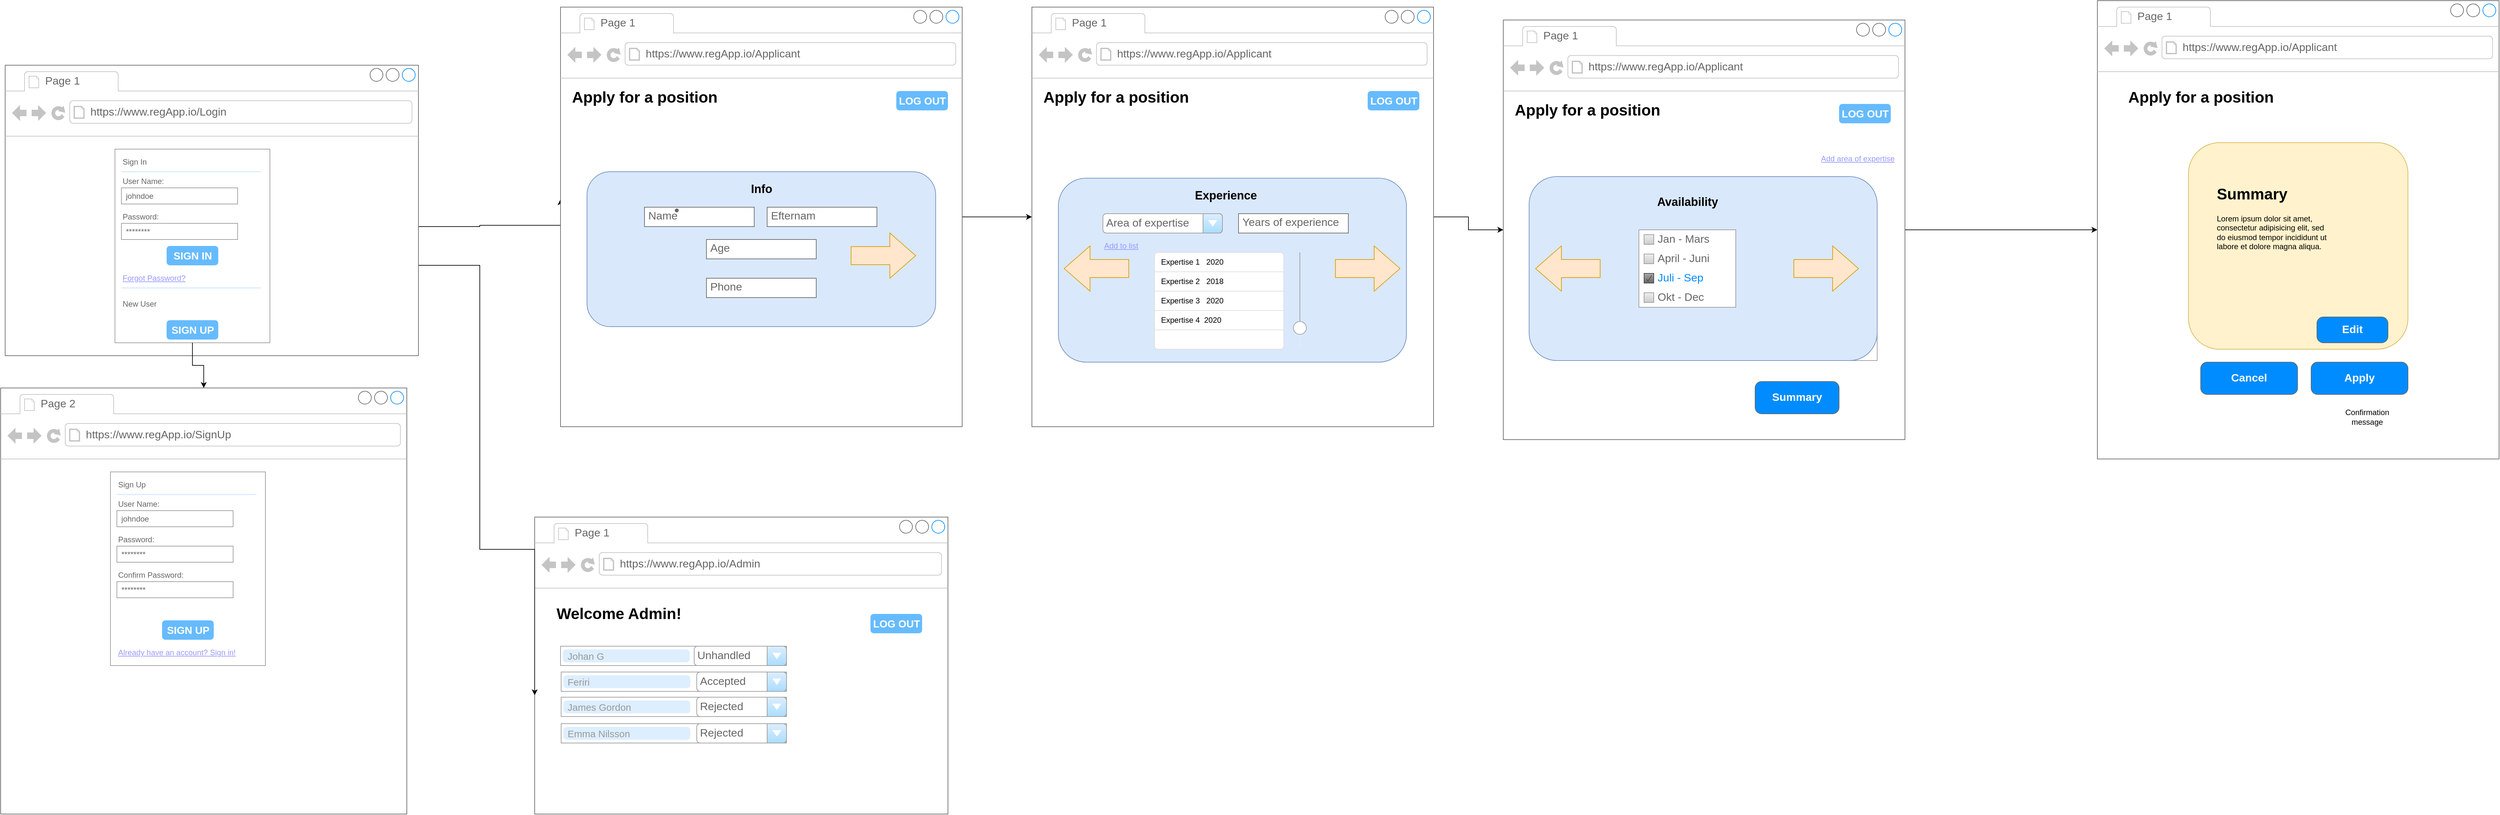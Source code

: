 <mxfile version="20.8.20" type="github">
  <diagram name="Sida-1" id="kPzA5vPGDyIlWqKKxrf5">
    <mxGraphModel dx="930" dy="543" grid="1" gridSize="10" guides="1" tooltips="1" connect="1" arrows="1" fold="1" page="1" pageScale="1" pageWidth="827" pageHeight="1169" math="0" shadow="0">
      <root>
        <mxCell id="0" />
        <mxCell id="1" parent="0" />
        <mxCell id="7shptAwFYSbdW4jlvjq1-17" value="" style="strokeWidth=1;shadow=0;dashed=0;align=center;html=1;shape=mxgraph.mockup.containers.browserWindow;rSize=0;strokeColor=#666666;strokeColor2=#008cff;strokeColor3=#c4c4c4;mainText=,;recursiveResize=0;" parent="1" vertex="1">
          <mxGeometry x="930" y="890" width="640" height="460" as="geometry" />
        </mxCell>
        <mxCell id="7shptAwFYSbdW4jlvjq1-18" value="Page 1" style="strokeWidth=1;shadow=0;dashed=0;align=center;html=1;shape=mxgraph.mockup.containers.anchor;fontSize=17;fontColor=#666666;align=left;" parent="7shptAwFYSbdW4jlvjq1-17" vertex="1">
          <mxGeometry x="60" y="12" width="110" height="26" as="geometry" />
        </mxCell>
        <mxCell id="7shptAwFYSbdW4jlvjq1-19" value="https://www.regApp.io/Admin" style="strokeWidth=1;shadow=0;dashed=0;align=center;html=1;shape=mxgraph.mockup.containers.anchor;rSize=0;fontSize=17;fontColor=#666666;align=left;" parent="7shptAwFYSbdW4jlvjq1-17" vertex="1">
          <mxGeometry x="130" y="60" width="250" height="26" as="geometry" />
        </mxCell>
        <mxCell id="hqLiml1cZPk9ldFR3-xz-154" value="LOG OUT" style="strokeWidth=1;shadow=0;dashed=0;align=center;html=1;shape=mxgraph.mockup.forms.rrect;rSize=5;strokeColor=none;fontColor=#ffffff;fillColor=#66bbff;fontSize=16;fontStyle=1;" parent="7shptAwFYSbdW4jlvjq1-17" vertex="1">
          <mxGeometry x="520.0" y="150" width="80" height="30" as="geometry" />
        </mxCell>
        <mxCell id="hqLiml1cZPk9ldFR3-xz-155" value="Welcome Admin!" style="text;strokeColor=none;fillColor=none;html=1;fontSize=24;fontStyle=1;verticalAlign=middle;align=center;" parent="7shptAwFYSbdW4jlvjq1-17" vertex="1">
          <mxGeometry x="80" y="130" width="100" height="40" as="geometry" />
        </mxCell>
        <mxCell id="hqLiml1cZPk9ldFR3-xz-159" value="" style="strokeWidth=1;shadow=0;dashed=0;align=center;html=1;shape=mxgraph.mockup.misc.rrect;rSize=0;strokeColor=#999999;fillColor=#ffffff;fontSize=18;" parent="7shptAwFYSbdW4jlvjq1-17" vertex="1">
          <mxGeometry x="40" y="200" width="350" height="30" as="geometry" />
        </mxCell>
        <mxCell id="hqLiml1cZPk9ldFR3-xz-160" value="Johan G" style="strokeWidth=1;shadow=0;dashed=0;align=center;html=1;shape=mxgraph.mockup.misc.rrect;rSize=5;strokeColor=none;fontSize=15;fontColor=#999999;fillColor=#ddeeff;align=left;spacingLeft=5;" parent="hqLiml1cZPk9ldFR3-xz-159" vertex="1">
          <mxGeometry x="3.5" y="5" width="196.5" height="20" as="geometry" />
        </mxCell>
        <mxCell id="hqLiml1cZPk9ldFR3-xz-163" value="" style="strokeWidth=1;shadow=0;dashed=0;align=center;html=1;shape=mxgraph.mockup.misc.anchor;fontSize=18;" parent="hqLiml1cZPk9ldFR3-xz-159" vertex="1">
          <mxGeometry x="346.5" y="15" as="geometry" />
        </mxCell>
        <mxCell id="hqLiml1cZPk9ldFR3-xz-165" value="" style="strokeWidth=1;shadow=0;dashed=0;align=center;html=1;shape=mxgraph.mockup.misc.anchor;fontSize=18;" parent="hqLiml1cZPk9ldFR3-xz-159" vertex="1">
          <mxGeometry x="325.5" y="15" as="geometry" />
        </mxCell>
        <mxCell id="B25SkYMvyldKzZaYeinG-1" value="Unhandled" style="strokeWidth=1;shadow=0;dashed=0;align=center;html=1;shape=mxgraph.mockup.forms.comboBox;strokeColor=#999999;fillColor=#ddeeff;align=left;fillColor2=#aaddff;mainText=;fontColor=#666666;fontSize=17;spacingLeft=3;" parent="hqLiml1cZPk9ldFR3-xz-159" vertex="1">
          <mxGeometry x="207" width="143" height="30" as="geometry" />
        </mxCell>
        <mxCell id="hqLiml1cZPk9ldFR3-xz-167" value="" style="strokeWidth=1;shadow=0;dashed=0;align=center;html=1;shape=mxgraph.mockup.misc.rrect;rSize=0;strokeColor=#999999;fillColor=#ffffff;fontSize=18;" parent="7shptAwFYSbdW4jlvjq1-17" vertex="1">
          <mxGeometry x="41" y="240" width="349" height="30" as="geometry" />
        </mxCell>
        <mxCell id="hqLiml1cZPk9ldFR3-xz-168" value="Feriri" style="strokeWidth=1;shadow=0;dashed=0;align=center;html=1;shape=mxgraph.mockup.misc.rrect;rSize=5;strokeColor=none;fontSize=15;fontColor=#999999;fillColor=#ddeeff;align=left;spacingLeft=5;" parent="hqLiml1cZPk9ldFR3-xz-167" vertex="1">
          <mxGeometry x="3.49" y="5" width="196.51" height="20" as="geometry" />
        </mxCell>
        <mxCell id="hqLiml1cZPk9ldFR3-xz-171" value="" style="strokeWidth=1;shadow=0;dashed=0;align=center;html=1;shape=mxgraph.mockup.misc.anchor;fontSize=18;" parent="hqLiml1cZPk9ldFR3-xz-167" vertex="1">
          <mxGeometry x="345.51" y="15" as="geometry" />
        </mxCell>
        <mxCell id="hqLiml1cZPk9ldFR3-xz-173" value="" style="strokeWidth=1;shadow=0;dashed=0;align=center;html=1;shape=mxgraph.mockup.misc.anchor;fontSize=18;" parent="hqLiml1cZPk9ldFR3-xz-167" vertex="1">
          <mxGeometry x="324.57" y="15" as="geometry" />
        </mxCell>
        <mxCell id="B25SkYMvyldKzZaYeinG-2" value="Accepted" style="strokeWidth=1;shadow=0;dashed=0;align=center;html=1;shape=mxgraph.mockup.forms.comboBox;strokeColor=#999999;fillColor=#ddeeff;align=left;fillColor2=#aaddff;mainText=;fontColor=#666666;fontSize=17;spacingLeft=3;" parent="hqLiml1cZPk9ldFR3-xz-167" vertex="1">
          <mxGeometry x="210" width="139" height="30" as="geometry" />
        </mxCell>
        <mxCell id="B25SkYMvyldKzZaYeinG-4" value="" style="strokeWidth=1;shadow=0;dashed=0;align=center;html=1;shape=mxgraph.mockup.misc.rrect;rSize=0;strokeColor=#999999;fillColor=#ffffff;fontSize=18;" parent="7shptAwFYSbdW4jlvjq1-17" vertex="1">
          <mxGeometry x="41" y="279" width="349" height="30" as="geometry" />
        </mxCell>
        <mxCell id="B25SkYMvyldKzZaYeinG-5" value="James Gordon" style="strokeWidth=1;shadow=0;dashed=0;align=center;html=1;shape=mxgraph.mockup.misc.rrect;rSize=5;strokeColor=none;fontSize=15;fontColor=#999999;fillColor=#ddeeff;align=left;spacingLeft=5;" parent="B25SkYMvyldKzZaYeinG-4" vertex="1">
          <mxGeometry x="3.49" y="5" width="196.51" height="20" as="geometry" />
        </mxCell>
        <mxCell id="B25SkYMvyldKzZaYeinG-6" value="" style="strokeWidth=1;shadow=0;dashed=0;align=center;html=1;shape=mxgraph.mockup.misc.anchor;fontSize=18;" parent="B25SkYMvyldKzZaYeinG-4" vertex="1">
          <mxGeometry x="345.51" y="15" as="geometry" />
        </mxCell>
        <mxCell id="B25SkYMvyldKzZaYeinG-7" value="" style="strokeWidth=1;shadow=0;dashed=0;align=center;html=1;shape=mxgraph.mockup.misc.anchor;fontSize=18;" parent="B25SkYMvyldKzZaYeinG-4" vertex="1">
          <mxGeometry x="324.57" y="15" as="geometry" />
        </mxCell>
        <mxCell id="B25SkYMvyldKzZaYeinG-8" value="Rejected" style="strokeWidth=1;shadow=0;dashed=0;align=center;html=1;shape=mxgraph.mockup.forms.comboBox;strokeColor=#999999;fillColor=#ddeeff;align=left;fillColor2=#aaddff;mainText=;fontColor=#666666;fontSize=17;spacingLeft=3;" parent="B25SkYMvyldKzZaYeinG-4" vertex="1">
          <mxGeometry x="210" width="139" height="30" as="geometry" />
        </mxCell>
        <mxCell id="B25SkYMvyldKzZaYeinG-9" value="" style="strokeWidth=1;shadow=0;dashed=0;align=center;html=1;shape=mxgraph.mockup.misc.rrect;rSize=0;strokeColor=#999999;fillColor=#ffffff;fontSize=18;" parent="7shptAwFYSbdW4jlvjq1-17" vertex="1">
          <mxGeometry x="41" y="320" width="349" height="30" as="geometry" />
        </mxCell>
        <mxCell id="B25SkYMvyldKzZaYeinG-10" value="Emma Nilsson" style="strokeWidth=1;shadow=0;dashed=0;align=center;html=1;shape=mxgraph.mockup.misc.rrect;rSize=5;strokeColor=none;fontSize=15;fontColor=#999999;fillColor=#ddeeff;align=left;spacingLeft=5;" parent="B25SkYMvyldKzZaYeinG-9" vertex="1">
          <mxGeometry x="3.49" y="5" width="196.51" height="20" as="geometry" />
        </mxCell>
        <mxCell id="B25SkYMvyldKzZaYeinG-11" value="" style="strokeWidth=1;shadow=0;dashed=0;align=center;html=1;shape=mxgraph.mockup.misc.anchor;fontSize=18;" parent="B25SkYMvyldKzZaYeinG-9" vertex="1">
          <mxGeometry x="345.51" y="15" as="geometry" />
        </mxCell>
        <mxCell id="B25SkYMvyldKzZaYeinG-12" value="" style="strokeWidth=1;shadow=0;dashed=0;align=center;html=1;shape=mxgraph.mockup.misc.anchor;fontSize=18;" parent="B25SkYMvyldKzZaYeinG-9" vertex="1">
          <mxGeometry x="324.57" y="15" as="geometry" />
        </mxCell>
        <mxCell id="B25SkYMvyldKzZaYeinG-13" value="Rejected" style="strokeWidth=1;shadow=0;dashed=0;align=center;html=1;shape=mxgraph.mockup.forms.comboBox;strokeColor=#999999;fillColor=#ddeeff;align=left;fillColor2=#aaddff;mainText=;fontColor=#666666;fontSize=17;spacingLeft=3;" parent="B25SkYMvyldKzZaYeinG-9" vertex="1">
          <mxGeometry x="210" width="139" height="30" as="geometry" />
        </mxCell>
        <mxCell id="7shptAwFYSbdW4jlvjq1-21" value="" style="edgeStyle=orthogonalEdgeStyle;rounded=0;orthogonalLoop=1;jettySize=auto;html=1;entryX=0;entryY=0.6;entryDx=0;entryDy=0;entryPerimeter=0;" parent="1" source="BnUvvNfdKLv91Dd7iQGs-1" target="7shptAwFYSbdW4jlvjq1-17" edge="1">
          <mxGeometry relative="1" as="geometry">
            <Array as="points">
              <mxPoint x="845" y="500" />
              <mxPoint x="845" y="940" />
            </Array>
          </mxGeometry>
        </mxCell>
        <mxCell id="7shptAwFYSbdW4jlvjq1-24" value="" style="edgeStyle=orthogonalEdgeStyle;rounded=0;orthogonalLoop=1;jettySize=auto;html=1;entryX=0;entryY=0.458;entryDx=0;entryDy=0;entryPerimeter=0;" parent="1" source="BnUvvNfdKLv91Dd7iQGs-1" target="7shptAwFYSbdW4jlvjq1-3" edge="1">
          <mxGeometry relative="1" as="geometry">
            <mxPoint x="964" y="657" as="targetPoint" />
            <Array as="points">
              <mxPoint x="845" y="440" />
              <mxPoint x="845" y="438" />
            </Array>
          </mxGeometry>
        </mxCell>
        <mxCell id="BnUvvNfdKLv91Dd7iQGs-1" value="" style="strokeWidth=1;shadow=0;dashed=0;align=center;html=1;shape=mxgraph.mockup.containers.browserWindow;rSize=0;strokeColor=#666666;strokeColor2=#008cff;strokeColor3=#c4c4c4;mainText=,;recursiveResize=0;" parent="1" vertex="1">
          <mxGeometry x="110" y="190" width="640" height="450" as="geometry" />
        </mxCell>
        <mxCell id="BnUvvNfdKLv91Dd7iQGs-2" value="Page 1" style="strokeWidth=1;shadow=0;dashed=0;align=center;html=1;shape=mxgraph.mockup.containers.anchor;fontSize=17;fontColor=#666666;align=left;" parent="BnUvvNfdKLv91Dd7iQGs-1" vertex="1">
          <mxGeometry x="60" y="12" width="110" height="26" as="geometry" />
        </mxCell>
        <mxCell id="BnUvvNfdKLv91Dd7iQGs-3" value="https://www.regApp.io/Login" style="strokeWidth=1;shadow=0;dashed=0;align=center;html=1;shape=mxgraph.mockup.containers.anchor;rSize=0;fontSize=17;fontColor=#666666;align=left;" parent="BnUvvNfdKLv91Dd7iQGs-1" vertex="1">
          <mxGeometry x="130" y="60" width="250" height="26" as="geometry" />
        </mxCell>
        <mxCell id="mrO0CaeoB24Xe4PspME4-4" value="" style="strokeWidth=1;shadow=0;dashed=0;align=center;html=1;shape=mxgraph.mockup.forms.rrect;rSize=0;strokeColor=#999999;fillColor=#ffffff;" parent="BnUvvNfdKLv91Dd7iQGs-1" vertex="1">
          <mxGeometry x="170" y="130" width="240" height="300" as="geometry" />
        </mxCell>
        <mxCell id="mrO0CaeoB24Xe4PspME4-5" value="Sign In" style="strokeWidth=1;shadow=0;dashed=0;align=center;html=1;shape=mxgraph.mockup.forms.anchor;fontSize=12;fontColor=#666666;align=left;resizeWidth=1;spacingLeft=0;" parent="mrO0CaeoB24Xe4PspME4-4" vertex="1">
          <mxGeometry width="120.0" height="20" relative="1" as="geometry">
            <mxPoint x="10" y="10" as="offset" />
          </mxGeometry>
        </mxCell>
        <mxCell id="mrO0CaeoB24Xe4PspME4-6" value="" style="shape=line;strokeColor=#ddeeff;strokeWidth=2;html=1;resizeWidth=1;" parent="mrO0CaeoB24Xe4PspME4-4" vertex="1">
          <mxGeometry width="216.0" height="10" relative="1" as="geometry">
            <mxPoint x="10" y="30" as="offset" />
          </mxGeometry>
        </mxCell>
        <mxCell id="mrO0CaeoB24Xe4PspME4-7" value="User Name:" style="strokeWidth=1;shadow=0;dashed=0;align=center;html=1;shape=mxgraph.mockup.forms.anchor;fontSize=12;fontColor=#666666;align=left;resizeWidth=1;spacingLeft=0;" parent="mrO0CaeoB24Xe4PspME4-4" vertex="1">
          <mxGeometry width="120.0" height="20" relative="1" as="geometry">
            <mxPoint x="10" y="40" as="offset" />
          </mxGeometry>
        </mxCell>
        <mxCell id="mrO0CaeoB24Xe4PspME4-8" value="johndoe" style="strokeWidth=1;shadow=0;dashed=0;align=center;html=1;shape=mxgraph.mockup.forms.rrect;rSize=0;strokeColor=#999999;fontColor=#666666;align=left;spacingLeft=5;resizeWidth=1;" parent="mrO0CaeoB24Xe4PspME4-4" vertex="1">
          <mxGeometry width="180.0" height="25" relative="1" as="geometry">
            <mxPoint x="10" y="60" as="offset" />
          </mxGeometry>
        </mxCell>
        <mxCell id="mrO0CaeoB24Xe4PspME4-9" value="Password:" style="strokeWidth=1;shadow=0;dashed=0;align=center;html=1;shape=mxgraph.mockup.forms.anchor;fontSize=12;fontColor=#666666;align=left;resizeWidth=1;spacingLeft=0;" parent="mrO0CaeoB24Xe4PspME4-4" vertex="1">
          <mxGeometry width="120.0" height="20" relative="1" as="geometry">
            <mxPoint x="10" y="95" as="offset" />
          </mxGeometry>
        </mxCell>
        <mxCell id="mrO0CaeoB24Xe4PspME4-10" value="********" style="strokeWidth=1;shadow=0;dashed=0;align=center;html=1;shape=mxgraph.mockup.forms.rrect;rSize=0;strokeColor=#999999;fontColor=#666666;align=left;spacingLeft=5;resizeWidth=1;" parent="mrO0CaeoB24Xe4PspME4-4" vertex="1">
          <mxGeometry width="180.0" height="25" relative="1" as="geometry">
            <mxPoint x="10" y="115" as="offset" />
          </mxGeometry>
        </mxCell>
        <mxCell id="mrO0CaeoB24Xe4PspME4-11" value="SIGN IN" style="strokeWidth=1;shadow=0;dashed=0;align=center;html=1;shape=mxgraph.mockup.forms.rrect;rSize=5;strokeColor=none;fontColor=#ffffff;fillColor=#66bbff;fontSize=16;fontStyle=1;" parent="mrO0CaeoB24Xe4PspME4-4" vertex="1">
          <mxGeometry y="1" width="80" height="30" relative="1" as="geometry">
            <mxPoint x="80" y="-150" as="offset" />
          </mxGeometry>
        </mxCell>
        <mxCell id="mrO0CaeoB24Xe4PspME4-12" value="Forgot Password?" style="strokeWidth=1;shadow=0;dashed=0;align=center;html=1;shape=mxgraph.mockup.forms.anchor;fontSize=12;fontColor=#9999ff;align=left;spacingLeft=0;fontStyle=4;resizeWidth=1;" parent="mrO0CaeoB24Xe4PspME4-4" vertex="1">
          <mxGeometry y="1" width="180.0" height="20" relative="1" as="geometry">
            <mxPoint x="10" y="-110" as="offset" />
          </mxGeometry>
        </mxCell>
        <mxCell id="mrO0CaeoB24Xe4PspME4-13" value="" style="shape=line;strokeColor=#ddeeff;strokeWidth=2;html=1;resizeWidth=1;" parent="mrO0CaeoB24Xe4PspME4-4" vertex="1">
          <mxGeometry y="1" width="216.0" height="10" relative="1" as="geometry">
            <mxPoint x="10" y="-90" as="offset" />
          </mxGeometry>
        </mxCell>
        <mxCell id="mrO0CaeoB24Xe4PspME4-14" value="New User" style="strokeWidth=1;shadow=0;dashed=0;align=center;html=1;shape=mxgraph.mockup.forms.anchor;fontSize=12;fontColor=#666666;align=left;spacingLeft=0;resizeWidth=1;" parent="mrO0CaeoB24Xe4PspME4-4" vertex="1">
          <mxGeometry y="1" width="180.0" height="20" relative="1" as="geometry">
            <mxPoint x="10" y="-70" as="offset" />
          </mxGeometry>
        </mxCell>
        <mxCell id="mrO0CaeoB24Xe4PspME4-15" value="SIGN UP" style="strokeWidth=1;shadow=0;dashed=0;align=center;html=1;shape=mxgraph.mockup.forms.rrect;rSize=5;strokeColor=none;fontColor=#ffffff;fillColor=#66bbff;fontSize=16;fontStyle=1;" parent="mrO0CaeoB24Xe4PspME4-4" vertex="1">
          <mxGeometry y="1" width="80" height="30" relative="1" as="geometry">
            <mxPoint x="80" y="-35" as="offset" />
          </mxGeometry>
        </mxCell>
        <mxCell id="LxsmjPVJHAoXayF_g4ax-1" value="" style="strokeWidth=1;shadow=0;dashed=0;align=center;html=1;shape=mxgraph.mockup.containers.browserWindow;rSize=0;strokeColor=#666666;strokeColor2=#008cff;strokeColor3=#c4c4c4;mainText=,;recursiveResize=0;" parent="1" vertex="1">
          <mxGeometry x="103" y="690" width="629" height="660" as="geometry" />
        </mxCell>
        <mxCell id="LxsmjPVJHAoXayF_g4ax-2" value="Page 2" style="strokeWidth=1;shadow=0;dashed=0;align=center;html=1;shape=mxgraph.mockup.containers.anchor;fontSize=17;fontColor=#666666;align=left;" parent="LxsmjPVJHAoXayF_g4ax-1" vertex="1">
          <mxGeometry x="60" y="12" width="110" height="26" as="geometry" />
        </mxCell>
        <mxCell id="LxsmjPVJHAoXayF_g4ax-3" value="https://www.regApp.io/SignUp" style="strokeWidth=1;shadow=0;dashed=0;align=center;html=1;shape=mxgraph.mockup.containers.anchor;rSize=0;fontSize=17;fontColor=#666666;align=left;" parent="LxsmjPVJHAoXayF_g4ax-1" vertex="1">
          <mxGeometry x="130" y="60" width="250" height="26" as="geometry" />
        </mxCell>
        <mxCell id="LxsmjPVJHAoXayF_g4ax-4" value="" style="strokeWidth=1;shadow=0;dashed=0;align=center;html=1;shape=mxgraph.mockup.forms.rrect;rSize=0;strokeColor=#999999;fillColor=#ffffff;" parent="LxsmjPVJHAoXayF_g4ax-1" vertex="1">
          <mxGeometry x="170" y="130" width="240" height="300" as="geometry" />
        </mxCell>
        <mxCell id="LxsmjPVJHAoXayF_g4ax-5" value="Sign Up" style="strokeWidth=1;shadow=0;dashed=0;align=center;html=1;shape=mxgraph.mockup.forms.anchor;fontSize=12;fontColor=#666666;align=left;resizeWidth=1;spacingLeft=0;" parent="LxsmjPVJHAoXayF_g4ax-4" vertex="1">
          <mxGeometry width="120.0" height="20" relative="1" as="geometry">
            <mxPoint x="10" y="10" as="offset" />
          </mxGeometry>
        </mxCell>
        <mxCell id="LxsmjPVJHAoXayF_g4ax-6" value="" style="shape=line;strokeColor=#ddeeff;strokeWidth=2;html=1;resizeWidth=1;" parent="LxsmjPVJHAoXayF_g4ax-4" vertex="1">
          <mxGeometry width="216.0" height="10" relative="1" as="geometry">
            <mxPoint x="10" y="30" as="offset" />
          </mxGeometry>
        </mxCell>
        <mxCell id="LxsmjPVJHAoXayF_g4ax-7" value="User Name:" style="strokeWidth=1;shadow=0;dashed=0;align=center;html=1;shape=mxgraph.mockup.forms.anchor;fontSize=12;fontColor=#666666;align=left;resizeWidth=1;spacingLeft=0;" parent="LxsmjPVJHAoXayF_g4ax-4" vertex="1">
          <mxGeometry width="120.0" height="20" relative="1" as="geometry">
            <mxPoint x="10" y="40" as="offset" />
          </mxGeometry>
        </mxCell>
        <mxCell id="LxsmjPVJHAoXayF_g4ax-8" value="johndoe" style="strokeWidth=1;shadow=0;dashed=0;align=center;html=1;shape=mxgraph.mockup.forms.rrect;rSize=0;strokeColor=#999999;fontColor=#666666;align=left;spacingLeft=5;resizeWidth=1;" parent="LxsmjPVJHAoXayF_g4ax-4" vertex="1">
          <mxGeometry width="180.0" height="25" relative="1" as="geometry">
            <mxPoint x="10" y="60" as="offset" />
          </mxGeometry>
        </mxCell>
        <mxCell id="LxsmjPVJHAoXayF_g4ax-9" value="Password:" style="strokeWidth=1;shadow=0;dashed=0;align=center;html=1;shape=mxgraph.mockup.forms.anchor;fontSize=12;fontColor=#666666;align=left;resizeWidth=1;spacingLeft=0;" parent="LxsmjPVJHAoXayF_g4ax-4" vertex="1">
          <mxGeometry width="120.0" height="20" relative="1" as="geometry">
            <mxPoint x="10" y="95" as="offset" />
          </mxGeometry>
        </mxCell>
        <mxCell id="LxsmjPVJHAoXayF_g4ax-10" value="********" style="strokeWidth=1;shadow=0;dashed=0;align=center;html=1;shape=mxgraph.mockup.forms.rrect;rSize=0;strokeColor=#999999;fontColor=#666666;align=left;spacingLeft=5;resizeWidth=1;" parent="LxsmjPVJHAoXayF_g4ax-4" vertex="1">
          <mxGeometry width="180.0" height="25" relative="1" as="geometry">
            <mxPoint x="10" y="115" as="offset" />
          </mxGeometry>
        </mxCell>
        <mxCell id="LxsmjPVJHAoXayF_g4ax-11" value="SIGN UP" style="strokeWidth=1;shadow=0;dashed=0;align=center;html=1;shape=mxgraph.mockup.forms.rrect;rSize=5;strokeColor=none;fontColor=#ffffff;fillColor=#66bbff;fontSize=16;fontStyle=1;" parent="LxsmjPVJHAoXayF_g4ax-4" vertex="1">
          <mxGeometry y="1" width="80" height="30" relative="1" as="geometry">
            <mxPoint x="80" y="-70" as="offset" />
          </mxGeometry>
        </mxCell>
        <mxCell id="LxsmjPVJHAoXayF_g4ax-16" value="********" style="strokeWidth=1;shadow=0;dashed=0;align=center;html=1;shape=mxgraph.mockup.forms.rrect;rSize=0;strokeColor=#999999;fontColor=#666666;align=left;spacingLeft=5;resizeWidth=1;" parent="LxsmjPVJHAoXayF_g4ax-4" vertex="1">
          <mxGeometry x="10" y="170" width="180.0" height="25" as="geometry" />
        </mxCell>
        <mxCell id="LxsmjPVJHAoXayF_g4ax-17" value="Confirm Password:" style="strokeWidth=1;shadow=0;dashed=0;align=center;html=1;shape=mxgraph.mockup.forms.anchor;fontSize=12;fontColor=#666666;align=left;resizeWidth=1;spacingLeft=0;" parent="LxsmjPVJHAoXayF_g4ax-4" vertex="1">
          <mxGeometry x="10" y="150" width="120.0" height="20" as="geometry" />
        </mxCell>
        <mxCell id="7shptAwFYSbdW4jlvjq1-2" value="Already have an account? Sign in!" style="strokeWidth=1;shadow=0;dashed=0;align=center;html=1;shape=mxgraph.mockup.forms.anchor;fontSize=12;fontColor=#9999ff;align=left;spacingLeft=0;fontStyle=4;resizeWidth=1;" parent="LxsmjPVJHAoXayF_g4ax-4" vertex="1">
          <mxGeometry x="10" y="270" width="180.0" height="20" as="geometry" />
        </mxCell>
        <mxCell id="hqLiml1cZPk9ldFR3-xz-103" value="" style="edgeStyle=orthogonalEdgeStyle;rounded=0;orthogonalLoop=1;jettySize=auto;html=1;" parent="1" source="7shptAwFYSbdW4jlvjq1-3" target="hqLiml1cZPk9ldFR3-xz-6" edge="1">
          <mxGeometry relative="1" as="geometry" />
        </mxCell>
        <mxCell id="7shptAwFYSbdW4jlvjq1-3" value="" style="strokeWidth=1;shadow=0;dashed=0;align=center;html=1;shape=mxgraph.mockup.containers.browserWindow;rSize=0;strokeColor=#666666;strokeColor2=#008cff;strokeColor3=#c4c4c4;mainText=,;recursiveResize=0;" parent="1" vertex="1">
          <mxGeometry x="970" y="100" width="622" height="650" as="geometry" />
        </mxCell>
        <mxCell id="7shptAwFYSbdW4jlvjq1-4" value="Page 1" style="strokeWidth=1;shadow=0;dashed=0;align=center;html=1;shape=mxgraph.mockup.containers.anchor;fontSize=17;fontColor=#666666;align=left;" parent="7shptAwFYSbdW4jlvjq1-3" vertex="1">
          <mxGeometry x="60" y="12" width="110" height="26" as="geometry" />
        </mxCell>
        <mxCell id="7shptAwFYSbdW4jlvjq1-5" value="https://www.regApp.io/Applicant" style="strokeWidth=1;shadow=0;dashed=0;align=center;html=1;shape=mxgraph.mockup.containers.anchor;rSize=0;fontSize=17;fontColor=#666666;align=left;" parent="7shptAwFYSbdW4jlvjq1-3" vertex="1">
          <mxGeometry x="130" y="60" width="250" height="26" as="geometry" />
        </mxCell>
        <mxCell id="7shptAwFYSbdW4jlvjq1-25" value="LOG OUT" style="strokeWidth=1;shadow=0;dashed=0;align=center;html=1;shape=mxgraph.mockup.forms.rrect;rSize=5;strokeColor=none;fontColor=#ffffff;fillColor=#66bbff;fontSize=16;fontStyle=1;" parent="7shptAwFYSbdW4jlvjq1-3" vertex="1">
          <mxGeometry x="520.0" y="130" width="80" height="30" as="geometry" />
        </mxCell>
        <mxCell id="7shptAwFYSbdW4jlvjq1-28" value="Apply for a position" style="text;strokeColor=none;fillColor=none;html=1;fontSize=24;fontStyle=1;verticalAlign=middle;align=center;" parent="7shptAwFYSbdW4jlvjq1-3" vertex="1">
          <mxGeometry x="80" y="120" width="100" height="40" as="geometry" />
        </mxCell>
        <mxCell id="hqLiml1cZPk9ldFR3-xz-102" value="" style="rounded=1;whiteSpace=wrap;html=1;fillColor=#dae8fc;strokeColor=#6c8ebf;" parent="7shptAwFYSbdW4jlvjq1-3" vertex="1">
          <mxGeometry x="41" y="255" width="540" height="240" as="geometry" />
        </mxCell>
        <mxCell id="7shptAwFYSbdW4jlvjq1-94" value="" style="html=1;shadow=0;dashed=0;align=center;verticalAlign=middle;shape=mxgraph.arrows2.arrow;dy=0.6;dx=40;notch=0;fillColor=#ffe6cc;strokeColor=#d79b00;" parent="7shptAwFYSbdW4jlvjq1-3" vertex="1">
          <mxGeometry x="450" y="350" width="100" height="70" as="geometry" />
        </mxCell>
        <mxCell id="hqLiml1cZPk9ldFR3-xz-3" value="Name" style="strokeWidth=1;shadow=0;dashed=0;align=center;html=1;shape=mxgraph.mockup.text.textBox;fontColor=#666666;align=left;fontSize=17;spacingLeft=4;spacingTop=-3;strokeColor=#666666;mainText=" parent="7shptAwFYSbdW4jlvjq1-3" vertex="1">
          <mxGeometry x="130" y="310" width="170" height="30" as="geometry" />
        </mxCell>
        <mxCell id="hqLiml1cZPk9ldFR3-xz-4" value="Age" style="strokeWidth=1;shadow=0;dashed=0;align=center;html=1;shape=mxgraph.mockup.text.textBox;fontColor=#666666;align=left;fontSize=17;spacingLeft=4;spacingTop=-3;strokeColor=#666666;mainText=" parent="7shptAwFYSbdW4jlvjq1-3" vertex="1">
          <mxGeometry x="226" y="360" width="170" height="30" as="geometry" />
        </mxCell>
        <mxCell id="hqLiml1cZPk9ldFR3-xz-5" value="Efternam" style="strokeWidth=1;shadow=0;dashed=0;align=center;html=1;shape=mxgraph.mockup.text.textBox;fontColor=#666666;align=left;fontSize=17;spacingLeft=4;spacingTop=-3;strokeColor=#666666;mainText=" parent="7shptAwFYSbdW4jlvjq1-3" vertex="1">
          <mxGeometry x="320" y="310" width="170" height="30" as="geometry" />
        </mxCell>
        <mxCell id="hqLiml1cZPk9ldFR3-xz-152" value="&lt;font style=&quot;font-size: 18px;&quot;&gt;Info&lt;/font&gt;" style="text;strokeColor=none;fillColor=none;html=1;fontSize=24;fontStyle=1;verticalAlign=middle;align=center;" parent="7shptAwFYSbdW4jlvjq1-3" vertex="1">
          <mxGeometry x="261" y="260" width="100" height="40" as="geometry" />
        </mxCell>
        <mxCell id="hqLiml1cZPk9ldFR3-xz-153" value="Phone" style="strokeWidth=1;shadow=0;dashed=0;align=center;html=1;shape=mxgraph.mockup.text.textBox;fontColor=#666666;align=left;fontSize=17;spacingLeft=4;spacingTop=-3;strokeColor=#666666;mainText=" parent="7shptAwFYSbdW4jlvjq1-3" vertex="1">
          <mxGeometry x="226" y="420" width="170" height="30" as="geometry" />
        </mxCell>
        <mxCell id="7shptAwFYSbdW4jlvjq1-23" value="" style="shape=waypoint;sketch=0;size=6;pointerEvents=1;points=[];fillColor=default;resizable=0;rotatable=0;perimeter=centerPerimeter;snapToPoint=1;strokeColor=#666666;strokeWidth=1;shadow=0;dashed=0;" parent="1" vertex="1">
          <mxGeometry x="1140" y="405" width="20" height="20" as="geometry" />
        </mxCell>
        <mxCell id="7shptAwFYSbdW4jlvjq1-75" value="" style="strokeWidth=1;shadow=0;dashed=0;align=center;html=1;shape=mxgraph.mockup.containers.browserWindow;rSize=0;strokeColor=#666666;strokeColor2=#008cff;strokeColor3=#c4c4c4;mainText=,;recursiveResize=0;" parent="1" vertex="1">
          <mxGeometry x="3350" y="90" width="622" height="710" as="geometry" />
        </mxCell>
        <mxCell id="7shptAwFYSbdW4jlvjq1-76" value="Page 1" style="strokeWidth=1;shadow=0;dashed=0;align=center;html=1;shape=mxgraph.mockup.containers.anchor;fontSize=17;fontColor=#666666;align=left;" parent="7shptAwFYSbdW4jlvjq1-75" vertex="1">
          <mxGeometry x="60" y="12" width="110" height="26" as="geometry" />
        </mxCell>
        <mxCell id="7shptAwFYSbdW4jlvjq1-77" value="https://www.regApp.io/Applicant" style="strokeWidth=1;shadow=0;dashed=0;align=center;html=1;shape=mxgraph.mockup.containers.anchor;rSize=0;fontSize=17;fontColor=#666666;align=left;" parent="7shptAwFYSbdW4jlvjq1-75" vertex="1">
          <mxGeometry x="130" y="60" width="250" height="26" as="geometry" />
        </mxCell>
        <mxCell id="7shptAwFYSbdW4jlvjq1-96" value="Apply for a position" style="text;strokeColor=none;fillColor=none;html=1;fontSize=24;fontStyle=1;verticalAlign=middle;align=center;" parent="7shptAwFYSbdW4jlvjq1-75" vertex="1">
          <mxGeometry x="110" y="130" width="100" height="40" as="geometry" />
        </mxCell>
        <mxCell id="7shptAwFYSbdW4jlvjq1-97" value="" style="rounded=1;whiteSpace=wrap;html=1;fillColor=#fff2cc;strokeColor=#d6b656;" parent="7shptAwFYSbdW4jlvjq1-75" vertex="1">
          <mxGeometry x="141" y="220" width="340" height="320" as="geometry" />
        </mxCell>
        <mxCell id="7shptAwFYSbdW4jlvjq1-99" value="&lt;h1&gt;Summary&lt;/h1&gt;&lt;p&gt;Lorem ipsum dolor sit amet, consectetur adipisicing elit, sed do eiusmod tempor incididunt ut labore et dolore magna aliqua.&lt;/p&gt;" style="text;html=1;strokeColor=none;fillColor=none;spacing=5;spacingTop=-20;whiteSpace=wrap;overflow=hidden;rounded=0;" parent="7shptAwFYSbdW4jlvjq1-75" vertex="1">
          <mxGeometry x="180" y="280" width="190" height="120" as="geometry" />
        </mxCell>
        <mxCell id="7shptAwFYSbdW4jlvjq1-101" value="Cancel" style="strokeWidth=1;shadow=0;dashed=0;align=center;html=1;shape=mxgraph.mockup.buttons.button;strokeColor=#666666;fontColor=#ffffff;mainText=;buttonStyle=round;fontSize=17;fontStyle=1;fillColor=#008cff;whiteSpace=wrap;" parent="7shptAwFYSbdW4jlvjq1-75" vertex="1">
          <mxGeometry x="160" y="560" width="150" height="50" as="geometry" />
        </mxCell>
        <mxCell id="7shptAwFYSbdW4jlvjq1-100" value="Edit" style="strokeWidth=1;shadow=0;dashed=0;align=center;html=1;shape=mxgraph.mockup.buttons.button;strokeColor=#666666;fontColor=#ffffff;mainText=;buttonStyle=round;fontSize=17;fontStyle=1;fillColor=#008cff;whiteSpace=wrap;" parent="7shptAwFYSbdW4jlvjq1-75" vertex="1">
          <mxGeometry x="340" y="490" width="110" height="40" as="geometry" />
        </mxCell>
        <mxCell id="7shptAwFYSbdW4jlvjq1-102" value="Apply" style="strokeWidth=1;shadow=0;dashed=0;align=center;html=1;shape=mxgraph.mockup.buttons.button;strokeColor=#666666;fontColor=#ffffff;mainText=;buttonStyle=round;fontSize=17;fontStyle=1;fillColor=#008cff;whiteSpace=wrap;" parent="7shptAwFYSbdW4jlvjq1-75" vertex="1">
          <mxGeometry x="331" y="560" width="150" height="50" as="geometry" />
        </mxCell>
        <mxCell id="7shptAwFYSbdW4jlvjq1-103" value="Confirmation message" style="text;html=1;strokeColor=none;fillColor=none;align=center;verticalAlign=middle;whiteSpace=wrap;rounded=0;" parent="7shptAwFYSbdW4jlvjq1-75" vertex="1">
          <mxGeometry x="376" y="630" width="84" height="30" as="geometry" />
        </mxCell>
        <mxCell id="hqLiml1cZPk9ldFR3-xz-1" value="" style="edgeStyle=orthogonalEdgeStyle;rounded=0;orthogonalLoop=1;jettySize=auto;html=1;" parent="1" source="mrO0CaeoB24Xe4PspME4-4" target="LxsmjPVJHAoXayF_g4ax-1" edge="1">
          <mxGeometry relative="1" as="geometry" />
        </mxCell>
        <mxCell id="hqLiml1cZPk9ldFR3-xz-118" value="" style="edgeStyle=orthogonalEdgeStyle;rounded=0;orthogonalLoop=1;jettySize=auto;html=1;" parent="1" source="hqLiml1cZPk9ldFR3-xz-6" target="hqLiml1cZPk9ldFR3-xz-30" edge="1">
          <mxGeometry relative="1" as="geometry" />
        </mxCell>
        <mxCell id="hqLiml1cZPk9ldFR3-xz-6" value="" style="strokeWidth=1;shadow=0;dashed=0;align=center;html=1;shape=mxgraph.mockup.containers.browserWindow;rSize=0;strokeColor=#666666;strokeColor2=#008cff;strokeColor3=#c4c4c4;mainText=,;recursiveResize=0;" parent="1" vertex="1">
          <mxGeometry x="1700" y="100" width="622" height="650" as="geometry" />
        </mxCell>
        <mxCell id="hqLiml1cZPk9ldFR3-xz-117" value="" style="rounded=1;whiteSpace=wrap;html=1;fillColor=#dae8fc;strokeColor=#6c8ebf;" parent="hqLiml1cZPk9ldFR3-xz-6" vertex="1">
          <mxGeometry x="41" y="265" width="539" height="285" as="geometry" />
        </mxCell>
        <mxCell id="hqLiml1cZPk9ldFR3-xz-7" value="Page 1" style="strokeWidth=1;shadow=0;dashed=0;align=center;html=1;shape=mxgraph.mockup.containers.anchor;fontSize=17;fontColor=#666666;align=left;" parent="hqLiml1cZPk9ldFR3-xz-6" vertex="1">
          <mxGeometry x="60" y="12" width="110" height="26" as="geometry" />
        </mxCell>
        <mxCell id="hqLiml1cZPk9ldFR3-xz-8" value="https://www.regApp.io/Applicant" style="strokeWidth=1;shadow=0;dashed=0;align=center;html=1;shape=mxgraph.mockup.containers.anchor;rSize=0;fontSize=17;fontColor=#666666;align=left;" parent="hqLiml1cZPk9ldFR3-xz-6" vertex="1">
          <mxGeometry x="130" y="60" width="250" height="26" as="geometry" />
        </mxCell>
        <mxCell id="hqLiml1cZPk9ldFR3-xz-9" value="LOG OUT" style="strokeWidth=1;shadow=0;dashed=0;align=center;html=1;shape=mxgraph.mockup.forms.rrect;rSize=5;strokeColor=none;fontColor=#ffffff;fillColor=#66bbff;fontSize=16;fontStyle=1;" parent="hqLiml1cZPk9ldFR3-xz-6" vertex="1">
          <mxGeometry x="520.0" y="130" width="80" height="30" as="geometry" />
        </mxCell>
        <mxCell id="hqLiml1cZPk9ldFR3-xz-10" value="Apply for a position" style="text;strokeColor=none;fillColor=none;html=1;fontSize=24;fontStyle=1;verticalAlign=middle;align=center;" parent="hqLiml1cZPk9ldFR3-xz-6" vertex="1">
          <mxGeometry x="80" y="120" width="100" height="40" as="geometry" />
        </mxCell>
        <mxCell id="hqLiml1cZPk9ldFR3-xz-11" value="Area of expertise" style="strokeWidth=1;shadow=0;dashed=0;align=center;html=1;shape=mxgraph.mockup.forms.comboBox;strokeColor=#999999;fillColor=#ddeeff;align=left;fillColor2=#aaddff;mainText=;fontColor=#666666;fontSize=17;spacingLeft=3;" parent="hqLiml1cZPk9ldFR3-xz-6" vertex="1">
          <mxGeometry x="110" y="320" width="185" height="30" as="geometry" />
        </mxCell>
        <mxCell id="hqLiml1cZPk9ldFR3-xz-12" value="Years of experience" style="strokeWidth=1;shadow=0;dashed=0;align=center;html=1;shape=mxgraph.mockup.text.textBox;fontColor=#666666;align=left;fontSize=17;spacingLeft=4;spacingTop=-3;strokeColor=#666666;mainText=" parent="hqLiml1cZPk9ldFR3-xz-6" vertex="1">
          <mxGeometry x="320" y="320" width="170" height="30" as="geometry" />
        </mxCell>
        <mxCell id="hqLiml1cZPk9ldFR3-xz-13" value="Add to list" style="strokeWidth=1;shadow=0;dashed=0;align=center;html=1;shape=mxgraph.mockup.forms.anchor;fontSize=12;fontColor=#9999ff;align=left;spacingLeft=0;fontStyle=4;resizeWidth=1;" parent="hqLiml1cZPk9ldFR3-xz-6" vertex="1">
          <mxGeometry x="110" y="360" width="120" height="20" as="geometry" />
        </mxCell>
        <mxCell id="hqLiml1cZPk9ldFR3-xz-20" value="" style="html=1;shadow=0;dashed=0;align=center;verticalAlign=middle;shape=mxgraph.arrows2.arrow;dy=0.6;dx=40;notch=0;fillColor=#ffe6cc;strokeColor=#d79b00;" parent="hqLiml1cZPk9ldFR3-xz-6" vertex="1">
          <mxGeometry x="470" y="370" width="100" height="70" as="geometry" />
        </mxCell>
        <mxCell id="hqLiml1cZPk9ldFR3-xz-21" value="" style="html=1;shadow=0;dashed=0;align=center;verticalAlign=middle;shape=mxgraph.arrows2.arrow;dy=0.6;dx=40;flipH=1;notch=0;fillColor=#ffe6cc;strokeColor=#d79b00;" parent="hqLiml1cZPk9ldFR3-xz-6" vertex="1">
          <mxGeometry x="50" y="370" width="100" height="70" as="geometry" />
        </mxCell>
        <mxCell id="hqLiml1cZPk9ldFR3-xz-24" value="" style="html=1;shadow=0;dashed=0;shape=mxgraph.bootstrap.rrect;rSize=5;strokeColor=#DFDFDF;html=1;whiteSpace=wrap;fillColor=#FFFFFF;fontColor=#000000;" parent="hqLiml1cZPk9ldFR3-xz-6" vertex="1">
          <mxGeometry x="190" y="380" width="200" height="150" as="geometry" />
        </mxCell>
        <mxCell id="hqLiml1cZPk9ldFR3-xz-25" value="Expertise 1&amp;nbsp;&lt;span style=&quot;white-space: pre;&quot;&gt; &lt;/span&gt;&lt;span style=&quot;white-space: pre;&quot;&gt; &lt;/span&gt;2020" style="strokeColor=inherit;fillColor=inherit;gradientColor=inherit;fontColor=inherit;html=1;shadow=0;dashed=0;shape=mxgraph.bootstrap.topButton;rSize=5;perimeter=none;whiteSpace=wrap;resizeWidth=1;align=left;spacing=10;" parent="hqLiml1cZPk9ldFR3-xz-24" vertex="1">
          <mxGeometry width="200" height="30" relative="1" as="geometry" />
        </mxCell>
        <mxCell id="hqLiml1cZPk9ldFR3-xz-26" value="Expertise 2&amp;nbsp;&lt;span style=&quot;white-space: pre;&quot;&gt; &lt;/span&gt;&lt;span style=&quot;white-space: pre;&quot;&gt; &lt;/span&gt;2018" style="strokeColor=inherit;fillColor=inherit;gradientColor=inherit;fontColor=inherit;html=1;shadow=0;dashed=0;perimeter=none;whiteSpace=wrap;resizeWidth=1;align=left;spacing=10;" parent="hqLiml1cZPk9ldFR3-xz-24" vertex="1">
          <mxGeometry width="200" height="30" relative="1" as="geometry">
            <mxPoint y="30" as="offset" />
          </mxGeometry>
        </mxCell>
        <mxCell id="hqLiml1cZPk9ldFR3-xz-27" value="Expertise 3&amp;nbsp;&lt;span style=&quot;white-space: pre;&quot;&gt; &lt;/span&gt;&lt;span style=&quot;white-space: pre;&quot;&gt; &lt;/span&gt;2020" style="strokeColor=inherit;fillColor=inherit;gradientColor=inherit;fontColor=inherit;html=1;shadow=0;dashed=0;perimeter=none;whiteSpace=wrap;resizeWidth=1;align=left;spacing=10;" parent="hqLiml1cZPk9ldFR3-xz-24" vertex="1">
          <mxGeometry width="200" height="30" relative="1" as="geometry">
            <mxPoint y="60" as="offset" />
          </mxGeometry>
        </mxCell>
        <mxCell id="hqLiml1cZPk9ldFR3-xz-28" value="Expertise 4&lt;span style=&quot;white-space: pre;&quot;&gt; &lt;/span&gt;&lt;span style=&quot;white-space: pre;&quot;&gt; &lt;/span&gt;2020" style="strokeColor=inherit;fillColor=inherit;gradientColor=inherit;fontColor=inherit;html=1;shadow=0;dashed=0;perimeter=none;whiteSpace=wrap;resizeWidth=1;align=left;spacing=10;" parent="hqLiml1cZPk9ldFR3-xz-24" vertex="1">
          <mxGeometry width="200" height="30" relative="1" as="geometry">
            <mxPoint y="90" as="offset" />
          </mxGeometry>
        </mxCell>
        <mxCell id="4DnUEa6yu6qnXIY2opaz-1" value="" style="shape=image;html=1;verticalAlign=top;verticalLabelPosition=bottom;labelBackgroundColor=#ffffff;imageAspect=0;aspect=fixed;image=https://cdn0.iconfinder.com/data/icons/evericons-24px-vol-1/24/circle-x-128.png" parent="hqLiml1cZPk9ldFR3-xz-24" vertex="1">
          <mxGeometry x="170" width="30" height="30" as="geometry" />
        </mxCell>
        <mxCell id="hqLiml1cZPk9ldFR3-xz-131" value="&lt;b&gt;&lt;font style=&quot;font-size: 18px;&quot;&gt;Experience&lt;/font&gt;&lt;/b&gt;" style="text;strokeColor=none;fillColor=none;html=1;fontSize=24;fontStyle=1;verticalAlign=middle;align=center;" parent="hqLiml1cZPk9ldFR3-xz-6" vertex="1">
          <mxGeometry x="250" y="270" width="100" height="40" as="geometry" />
        </mxCell>
        <mxCell id="4DnUEa6yu6qnXIY2opaz-7" value="" style="verticalLabelPosition=bottom;shadow=0;dashed=0;align=center;html=1;verticalAlign=top;strokeWidth=1;shape=mxgraph.mockup.forms.horSlider;strokeColor=#999999;sliderStyle=basic;sliderPos=20;handleStyle=circle;fillColor2=#ddeeff;direction=north;" parent="hqLiml1cZPk9ldFR3-xz-6" vertex="1">
          <mxGeometry x="400" y="380" width="30" height="150" as="geometry" />
        </mxCell>
        <mxCell id="hqLiml1cZPk9ldFR3-xz-126" value="" style="edgeStyle=orthogonalEdgeStyle;rounded=0;orthogonalLoop=1;jettySize=auto;html=1;" parent="1" source="hqLiml1cZPk9ldFR3-xz-30" edge="1">
          <mxGeometry relative="1" as="geometry">
            <mxPoint x="3350" y="445" as="targetPoint" />
          </mxGeometry>
        </mxCell>
        <mxCell id="hqLiml1cZPk9ldFR3-xz-30" value="&lt;b&gt;&lt;font style=&quot;font-size: 18px;&quot;&gt;Experience&lt;/font&gt;&lt;/b&gt;" style="strokeWidth=1;shadow=0;dashed=0;align=center;html=1;shape=mxgraph.mockup.containers.browserWindow;rSize=0;strokeColor=#666666;strokeColor2=#008cff;strokeColor3=#c4c4c4;mainText=,;recursiveResize=0;" parent="1" vertex="1">
          <mxGeometry x="2430" y="120" width="622" height="650" as="geometry" />
        </mxCell>
        <mxCell id="hqLiml1cZPk9ldFR3-xz-31" value="Page 1" style="strokeWidth=1;shadow=0;dashed=0;align=center;html=1;shape=mxgraph.mockup.containers.anchor;fontSize=17;fontColor=#666666;align=left;" parent="hqLiml1cZPk9ldFR3-xz-30" vertex="1">
          <mxGeometry x="60" y="12" width="110" height="26" as="geometry" />
        </mxCell>
        <mxCell id="hqLiml1cZPk9ldFR3-xz-32" value="https://www.regApp.io/Applicant" style="strokeWidth=1;shadow=0;dashed=0;align=center;html=1;shape=mxgraph.mockup.containers.anchor;rSize=0;fontSize=17;fontColor=#666666;align=left;" parent="hqLiml1cZPk9ldFR3-xz-30" vertex="1">
          <mxGeometry x="130" y="60" width="250" height="26" as="geometry" />
        </mxCell>
        <mxCell id="hqLiml1cZPk9ldFR3-xz-33" value="LOG OUT" style="strokeWidth=1;shadow=0;dashed=0;align=center;html=1;shape=mxgraph.mockup.forms.rrect;rSize=5;strokeColor=none;fontColor=#ffffff;fillColor=#66bbff;fontSize=16;fontStyle=1;" parent="hqLiml1cZPk9ldFR3-xz-30" vertex="1">
          <mxGeometry x="520.0" y="130" width="80" height="30" as="geometry" />
        </mxCell>
        <mxCell id="hqLiml1cZPk9ldFR3-xz-34" value="Apply for a position" style="text;strokeColor=none;fillColor=none;html=1;fontSize=24;fontStyle=1;verticalAlign=middle;align=center;" parent="hqLiml1cZPk9ldFR3-xz-30" vertex="1">
          <mxGeometry x="80" y="120" width="100" height="40" as="geometry" />
        </mxCell>
        <mxCell id="hqLiml1cZPk9ldFR3-xz-37" value="Add area of expertise" style="strokeWidth=1;shadow=0;dashed=0;align=center;html=1;shape=mxgraph.mockup.forms.anchor;fontSize=12;fontColor=#9999ff;align=left;spacingLeft=0;fontStyle=4;resizeWidth=1;" parent="hqLiml1cZPk9ldFR3-xz-30" vertex="1">
          <mxGeometry x="490" y="205" width="120" height="20" as="geometry" />
        </mxCell>
        <mxCell id="hqLiml1cZPk9ldFR3-xz-38" value="" style="strokeWidth=1;shadow=0;dashed=0;align=center;html=1;shape=mxgraph.mockup.forms.rrect;rSize=0;strokeColor=#999999;fillColor=#ffffff;recursiveResize=0;" parent="hqLiml1cZPk9ldFR3-xz-30" vertex="1">
          <mxGeometry x="220" y="325" width="359" height="202.5" as="geometry" />
        </mxCell>
        <mxCell id="hqLiml1cZPk9ldFR3-xz-119" value="" style="rounded=1;whiteSpace=wrap;html=1;fillColor=#dae8fc;strokeColor=#6c8ebf;" parent="hqLiml1cZPk9ldFR3-xz-38" vertex="1">
          <mxGeometry x="-180" y="-82.5" width="539" height="285" as="geometry" />
        </mxCell>
        <mxCell id="hqLiml1cZPk9ldFR3-xz-39" value="Jan - Mars" style="strokeWidth=1;shadow=0;dashed=0;align=center;html=1;shape=mxgraph.mockup.forms.rrect;rSize=0;fillColor=#eeeeee;strokeColor=#999999;gradientColor=#cccccc;align=left;spacingLeft=4;fontSize=17;fontColor=#666666;labelPosition=right;" parent="hqLiml1cZPk9ldFR3-xz-38" vertex="1">
          <mxGeometry x="8" y="7.5" width="15" height="15" as="geometry" />
        </mxCell>
        <mxCell id="hqLiml1cZPk9ldFR3-xz-40" value="April - Juni" style="strokeWidth=1;shadow=0;dashed=0;align=center;html=1;shape=mxgraph.mockup.forms.rrect;rSize=0;fillColor=#eeeeee;strokeColor=#999999;gradientColor=#cccccc;align=left;spacingLeft=4;fontSize=17;fontColor=#666666;labelPosition=right;" parent="hqLiml1cZPk9ldFR3-xz-38" vertex="1">
          <mxGeometry x="8" y="37.5" width="15" height="15" as="geometry" />
        </mxCell>
        <mxCell id="hqLiml1cZPk9ldFR3-xz-41" value="Juli - Sep" style="strokeWidth=1;shadow=0;dashed=0;align=center;html=1;shape=mxgraph.mockup.forms.checkbox;rSize=0;resizable=0;fillColor=#aaaaaa;strokeColor=#444444;gradientColor=#666666;align=left;spacingLeft=4;fontSize=17;fontColor=#008cff;labelPosition=right;" parent="hqLiml1cZPk9ldFR3-xz-38" vertex="1">
          <mxGeometry x="8" y="67.5" width="15" height="15" as="geometry" />
        </mxCell>
        <mxCell id="hqLiml1cZPk9ldFR3-xz-42" value="Okt - Dec" style="strokeWidth=1;shadow=0;dashed=0;align=center;html=1;shape=mxgraph.mockup.forms.rrect;rSize=0;fillColor=#eeeeee;strokeColor=#999999;gradientColor=#cccccc;align=left;spacingLeft=4;fontSize=17;fontColor=#666666;labelPosition=right;" parent="hqLiml1cZPk9ldFR3-xz-38" vertex="1">
          <mxGeometry x="8" y="97.5" width="15" height="15" as="geometry" />
        </mxCell>
        <mxCell id="hqLiml1cZPk9ldFR3-xz-120" value="" style="strokeWidth=1;shadow=0;dashed=0;align=center;html=1;shape=mxgraph.mockup.forms.rrect;rSize=0;strokeColor=#999999;fillColor=#ffffff;recursiveResize=0;" parent="hqLiml1cZPk9ldFR3-xz-38" vertex="1">
          <mxGeometry x="-10" width="150" height="120" as="geometry" />
        </mxCell>
        <mxCell id="hqLiml1cZPk9ldFR3-xz-121" value="Jan - Mars" style="strokeWidth=1;shadow=0;dashed=0;align=center;html=1;shape=mxgraph.mockup.forms.rrect;rSize=0;fillColor=#eeeeee;strokeColor=#999999;gradientColor=#cccccc;align=left;spacingLeft=4;fontSize=17;fontColor=#666666;labelPosition=right;" parent="hqLiml1cZPk9ldFR3-xz-120" vertex="1">
          <mxGeometry x="8" y="7.5" width="15" height="15" as="geometry" />
        </mxCell>
        <mxCell id="hqLiml1cZPk9ldFR3-xz-122" value="April - Juni" style="strokeWidth=1;shadow=0;dashed=0;align=center;html=1;shape=mxgraph.mockup.forms.rrect;rSize=0;fillColor=#eeeeee;strokeColor=#999999;gradientColor=#cccccc;align=left;spacingLeft=4;fontSize=17;fontColor=#666666;labelPosition=right;" parent="hqLiml1cZPk9ldFR3-xz-120" vertex="1">
          <mxGeometry x="8" y="37.5" width="15" height="15" as="geometry" />
        </mxCell>
        <mxCell id="hqLiml1cZPk9ldFR3-xz-123" value="Juli - Sep" style="strokeWidth=1;shadow=0;dashed=0;align=center;html=1;shape=mxgraph.mockup.forms.checkbox;rSize=0;resizable=0;fillColor=#aaaaaa;strokeColor=#444444;gradientColor=#666666;align=left;spacingLeft=4;fontSize=17;fontColor=#008cff;labelPosition=right;" parent="hqLiml1cZPk9ldFR3-xz-120" vertex="1">
          <mxGeometry x="8" y="67.5" width="15" height="15" as="geometry" />
        </mxCell>
        <mxCell id="hqLiml1cZPk9ldFR3-xz-124" value="Okt - Dec" style="strokeWidth=1;shadow=0;dashed=0;align=center;html=1;shape=mxgraph.mockup.forms.rrect;rSize=0;fillColor=#eeeeee;strokeColor=#999999;gradientColor=#cccccc;align=left;spacingLeft=4;fontSize=17;fontColor=#666666;labelPosition=right;" parent="hqLiml1cZPk9ldFR3-xz-120" vertex="1">
          <mxGeometry x="8" y="97.5" width="15" height="15" as="geometry" />
        </mxCell>
        <mxCell id="hqLiml1cZPk9ldFR3-xz-132" value="&lt;font style=&quot;font-size: 18px;&quot;&gt;Availability&lt;/font&gt;" style="text;strokeColor=none;fillColor=none;html=1;fontSize=24;fontStyle=1;verticalAlign=middle;align=center;" parent="hqLiml1cZPk9ldFR3-xz-38" vertex="1">
          <mxGeometry x="15" y="-65" width="100" height="40" as="geometry" />
        </mxCell>
        <mxCell id="hqLiml1cZPk9ldFR3-xz-43" value="Summary" style="strokeWidth=1;shadow=0;dashed=0;align=center;html=1;shape=mxgraph.mockup.buttons.button;strokeColor=#666666;fontColor=#ffffff;mainText=;buttonStyle=round;fontSize=17;fontStyle=1;fillColor=#008cff;whiteSpace=wrap;" parent="hqLiml1cZPk9ldFR3-xz-30" vertex="1">
          <mxGeometry x="390" y="560" width="130" height="50" as="geometry" />
        </mxCell>
        <mxCell id="hqLiml1cZPk9ldFR3-xz-44" value="" style="html=1;shadow=0;dashed=0;align=center;verticalAlign=middle;shape=mxgraph.arrows2.arrow;dy=0.6;dx=40;notch=0;fillColor=#ffe6cc;strokeColor=#d79b00;" parent="hqLiml1cZPk9ldFR3-xz-30" vertex="1">
          <mxGeometry x="450" y="350" width="100" height="70" as="geometry" />
        </mxCell>
        <mxCell id="hqLiml1cZPk9ldFR3-xz-45" value="" style="html=1;shadow=0;dashed=0;align=center;verticalAlign=middle;shape=mxgraph.arrows2.arrow;dy=0.6;dx=40;flipH=1;notch=0;fillColor=#ffe6cc;strokeColor=#d79b00;" parent="hqLiml1cZPk9ldFR3-xz-30" vertex="1">
          <mxGeometry x="50" y="350" width="100" height="70" as="geometry" />
        </mxCell>
        <mxCell id="4DnUEa6yu6qnXIY2opaz-2" value="" style="shape=image;html=1;verticalAlign=top;verticalLabelPosition=bottom;labelBackgroundColor=#ffffff;imageAspect=0;aspect=fixed;image=https://cdn0.iconfinder.com/data/icons/evericons-24px-vol-1/24/circle-x-128.png" parent="1" vertex="1">
          <mxGeometry x="2059" y="509" width="30" height="30" as="geometry" />
        </mxCell>
        <mxCell id="4DnUEa6yu6qnXIY2opaz-3" value="" style="shape=image;html=1;verticalAlign=top;verticalLabelPosition=bottom;labelBackgroundColor=#ffffff;imageAspect=0;aspect=fixed;image=https://cdn0.iconfinder.com/data/icons/evericons-24px-vol-1/24/circle-x-128.png" parent="1" vertex="1">
          <mxGeometry x="2060" y="539" width="30" height="30" as="geometry" />
        </mxCell>
        <mxCell id="4DnUEa6yu6qnXIY2opaz-4" value="" style="shape=image;html=1;verticalAlign=top;verticalLabelPosition=bottom;labelBackgroundColor=#ffffff;imageAspect=0;aspect=fixed;image=https://cdn0.iconfinder.com/data/icons/evericons-24px-vol-1/24/circle-x-128.png" parent="1" vertex="1">
          <mxGeometry x="2059" y="569" width="30" height="30" as="geometry" />
        </mxCell>
        <mxCell id="4DnUEa6yu6qnXIY2opaz-5" value="" style="shape=image;html=1;verticalAlign=top;verticalLabelPosition=bottom;labelBackgroundColor=#ffffff;imageAspect=0;aspect=fixed;image=https://cdn0.iconfinder.com/data/icons/evericons-24px-vol-1/24/circle-x-128.png" parent="1" vertex="1">
          <mxGeometry x="2058" y="600" width="30" height="30" as="geometry" />
        </mxCell>
      </root>
    </mxGraphModel>
  </diagram>
</mxfile>
